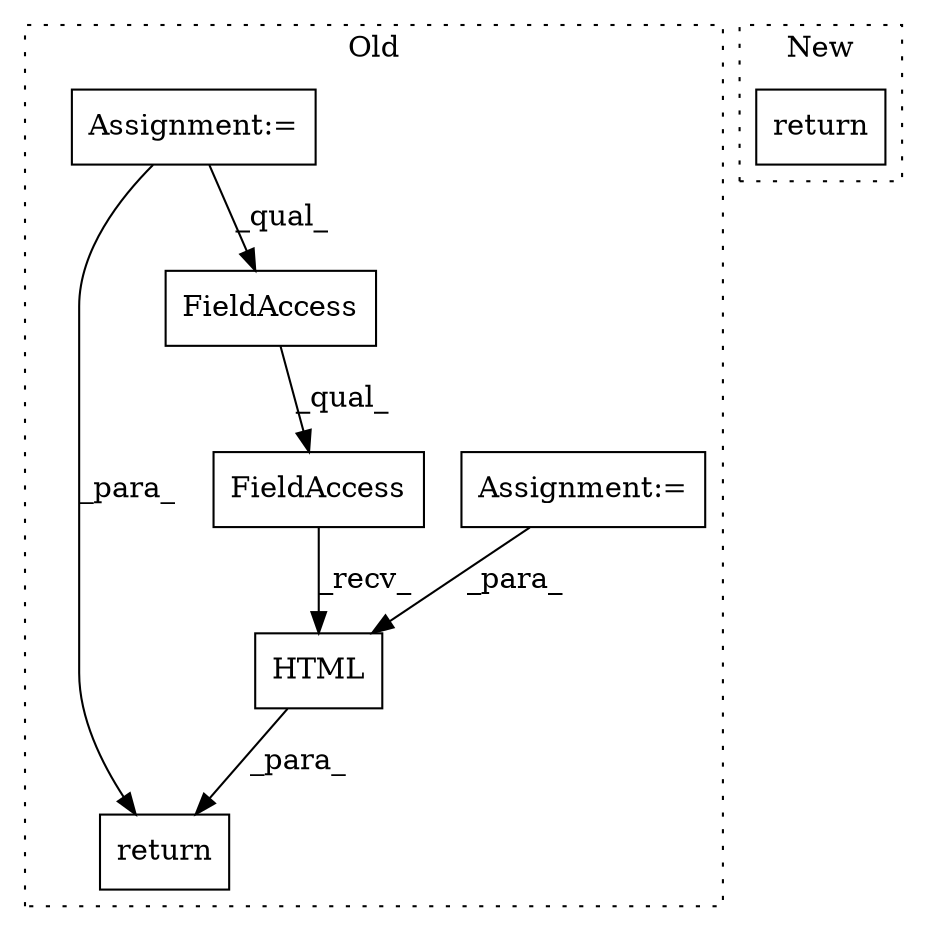 digraph G {
subgraph cluster0 {
1 [label="HTML" a="32" s="2613,2671" l="5,1" shape="box"];
3 [label="return" a="41" s="2585" l="7" shape="box"];
4 [label="FieldAccess" a="22" s="2592" l="20" shape="box"];
5 [label="FieldAccess" a="22" s="2592" l="12" shape="box"];
6 [label="Assignment:=" a="7" s="2004" l="7" shape="box"];
7 [label="Assignment:=" a="7" s="2063" l="7" shape="box"];
label = "Old";
style="dotted";
}
subgraph cluster1 {
2 [label="return" a="41" s="2224" l="7" shape="box"];
label = "New";
style="dotted";
}
1 -> 3 [label="_para_"];
4 -> 1 [label="_recv_"];
5 -> 4 [label="_qual_"];
6 -> 1 [label="_para_"];
7 -> 3 [label="_para_"];
7 -> 5 [label="_qual_"];
}